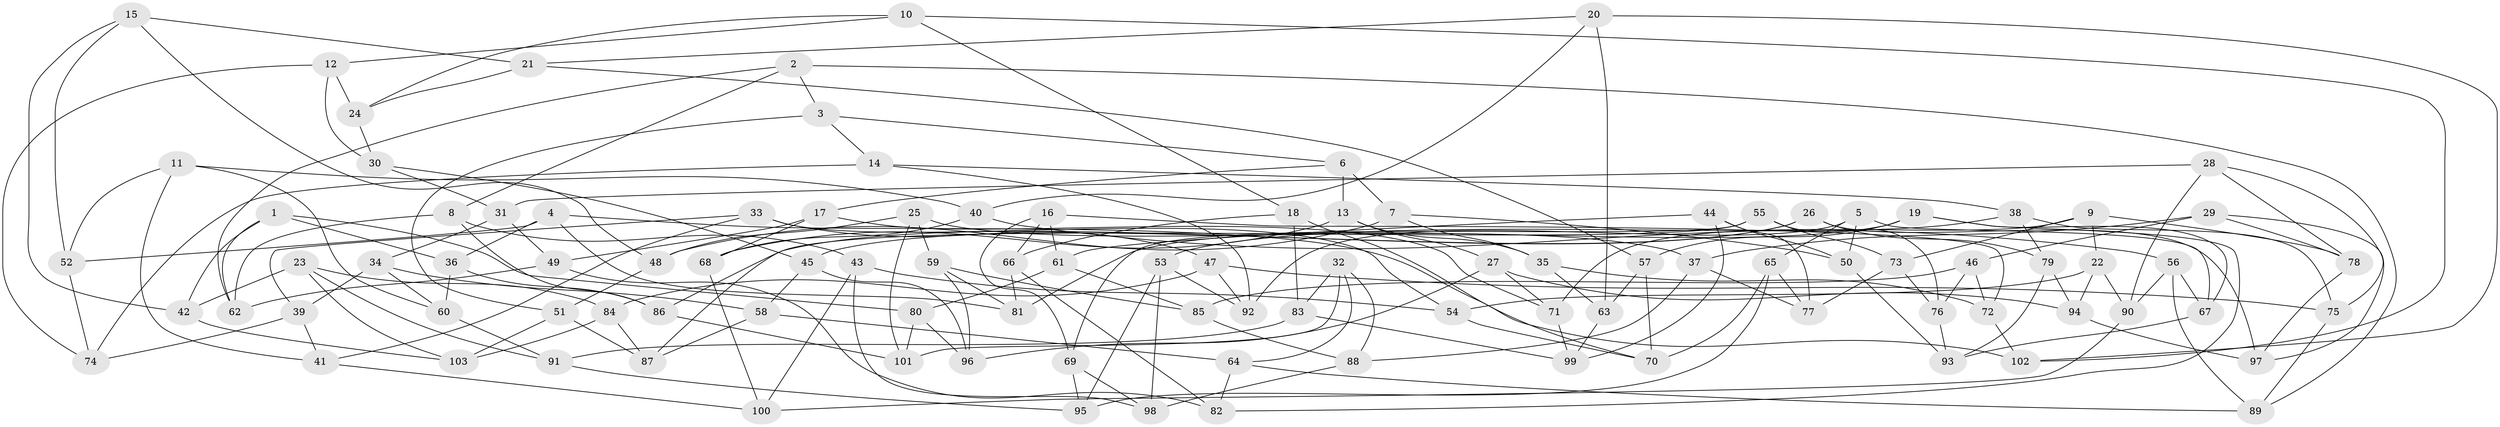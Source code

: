 // Generated by graph-tools (version 1.1) at 2025/26/03/09/25 03:26:53]
// undirected, 103 vertices, 206 edges
graph export_dot {
graph [start="1"]
  node [color=gray90,style=filled];
  1;
  2;
  3;
  4;
  5;
  6;
  7;
  8;
  9;
  10;
  11;
  12;
  13;
  14;
  15;
  16;
  17;
  18;
  19;
  20;
  21;
  22;
  23;
  24;
  25;
  26;
  27;
  28;
  29;
  30;
  31;
  32;
  33;
  34;
  35;
  36;
  37;
  38;
  39;
  40;
  41;
  42;
  43;
  44;
  45;
  46;
  47;
  48;
  49;
  50;
  51;
  52;
  53;
  54;
  55;
  56;
  57;
  58;
  59;
  60;
  61;
  62;
  63;
  64;
  65;
  66;
  67;
  68;
  69;
  70;
  71;
  72;
  73;
  74;
  75;
  76;
  77;
  78;
  79;
  80;
  81;
  82;
  83;
  84;
  85;
  86;
  87;
  88;
  89;
  90;
  91;
  92;
  93;
  94;
  95;
  96;
  97;
  98;
  99;
  100;
  101;
  102;
  103;
  1 -- 42;
  1 -- 36;
  1 -- 80;
  1 -- 62;
  2 -- 3;
  2 -- 8;
  2 -- 62;
  2 -- 89;
  3 -- 14;
  3 -- 6;
  3 -- 51;
  4 -- 81;
  4 -- 36;
  4 -- 102;
  4 -- 52;
  5 -- 65;
  5 -- 67;
  5 -- 50;
  5 -- 92;
  6 -- 7;
  6 -- 17;
  6 -- 13;
  7 -- 50;
  7 -- 35;
  7 -- 48;
  8 -- 43;
  8 -- 86;
  8 -- 62;
  9 -- 73;
  9 -- 78;
  9 -- 22;
  9 -- 71;
  10 -- 102;
  10 -- 24;
  10 -- 12;
  10 -- 18;
  11 -- 60;
  11 -- 41;
  11 -- 40;
  11 -- 52;
  12 -- 74;
  12 -- 24;
  12 -- 30;
  13 -- 35;
  13 -- 27;
  13 -- 68;
  14 -- 38;
  14 -- 92;
  14 -- 74;
  15 -- 52;
  15 -- 48;
  15 -- 42;
  15 -- 21;
  16 -- 61;
  16 -- 72;
  16 -- 69;
  16 -- 66;
  17 -- 68;
  17 -- 49;
  17 -- 71;
  18 -- 70;
  18 -- 83;
  18 -- 66;
  19 -- 57;
  19 -- 82;
  19 -- 67;
  19 -- 81;
  20 -- 21;
  20 -- 40;
  20 -- 63;
  20 -- 102;
  21 -- 24;
  21 -- 57;
  22 -- 94;
  22 -- 90;
  22 -- 54;
  23 -- 84;
  23 -- 91;
  23 -- 42;
  23 -- 103;
  24 -- 30;
  25 -- 37;
  25 -- 59;
  25 -- 101;
  25 -- 48;
  26 -- 79;
  26 -- 97;
  26 -- 86;
  26 -- 45;
  27 -- 96;
  27 -- 71;
  27 -- 94;
  28 -- 31;
  28 -- 75;
  28 -- 78;
  28 -- 90;
  29 -- 97;
  29 -- 46;
  29 -- 78;
  29 -- 37;
  30 -- 45;
  30 -- 31;
  31 -- 49;
  31 -- 34;
  32 -- 83;
  32 -- 101;
  32 -- 88;
  32 -- 64;
  33 -- 54;
  33 -- 39;
  33 -- 41;
  33 -- 47;
  34 -- 39;
  34 -- 58;
  34 -- 60;
  35 -- 63;
  35 -- 72;
  36 -- 60;
  36 -- 86;
  37 -- 77;
  37 -- 88;
  38 -- 75;
  38 -- 53;
  38 -- 79;
  39 -- 74;
  39 -- 41;
  40 -- 68;
  40 -- 56;
  41 -- 100;
  42 -- 103;
  43 -- 100;
  43 -- 54;
  43 -- 98;
  44 -- 77;
  44 -- 99;
  44 -- 61;
  44 -- 50;
  45 -- 96;
  45 -- 58;
  46 -- 72;
  46 -- 85;
  46 -- 76;
  47 -- 75;
  47 -- 92;
  47 -- 84;
  48 -- 51;
  49 -- 62;
  49 -- 82;
  50 -- 93;
  51 -- 103;
  51 -- 87;
  52 -- 74;
  53 -- 92;
  53 -- 98;
  53 -- 95;
  54 -- 70;
  55 -- 69;
  55 -- 87;
  55 -- 76;
  55 -- 73;
  56 -- 67;
  56 -- 89;
  56 -- 90;
  57 -- 63;
  57 -- 70;
  58 -- 87;
  58 -- 64;
  59 -- 85;
  59 -- 96;
  59 -- 81;
  60 -- 91;
  61 -- 80;
  61 -- 85;
  63 -- 99;
  64 -- 82;
  64 -- 89;
  65 -- 70;
  65 -- 95;
  65 -- 77;
  66 -- 81;
  66 -- 82;
  67 -- 93;
  68 -- 100;
  69 -- 95;
  69 -- 98;
  71 -- 99;
  72 -- 102;
  73 -- 76;
  73 -- 77;
  75 -- 89;
  76 -- 93;
  78 -- 97;
  79 -- 93;
  79 -- 94;
  80 -- 96;
  80 -- 101;
  83 -- 91;
  83 -- 99;
  84 -- 87;
  84 -- 103;
  85 -- 88;
  86 -- 101;
  88 -- 98;
  90 -- 100;
  91 -- 95;
  94 -- 97;
}
